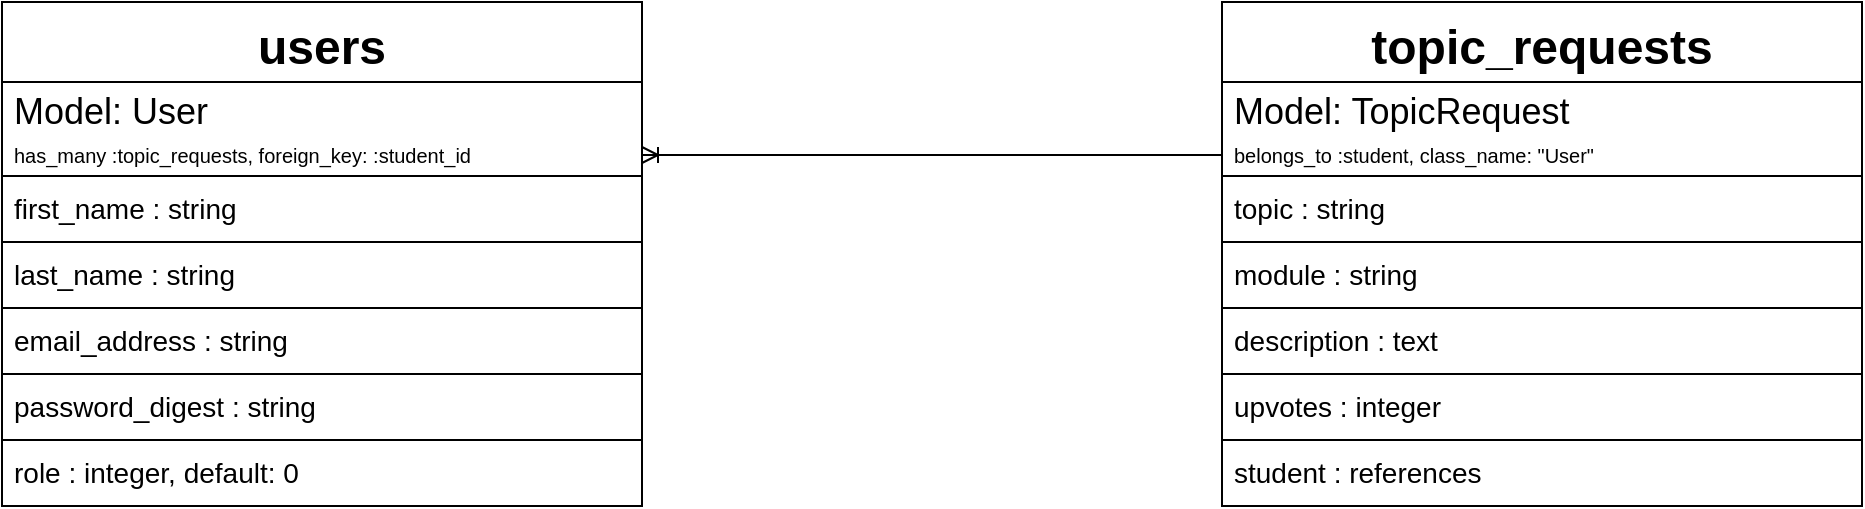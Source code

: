 <mxfile version="13.1.5" type="device"><diagram id="AArInQ81bC3QAe84OZv2" name="Page-1"><mxGraphModel dx="1136" dy="659" grid="1" gridSize="10" guides="1" tooltips="1" connect="1" arrows="1" fold="1" page="1" pageScale="1" pageWidth="1100" pageHeight="850" math="0" shadow="0"><root><mxCell id="0"/><mxCell id="1" parent="0"/><mxCell id="aEUz7mEoIh06vh007QDJ-75" value="" style="edgeStyle=entityRelationEdgeStyle;fontSize=12;html=1;endArrow=ERoneToMany;" parent="1" source="aEUz7mEoIh06vh007QDJ-55" target="aEUz7mEoIh06vh007QDJ-10" edge="1"><mxGeometry width="100" height="100" relative="1" as="geometry"><mxPoint x="400" y="260" as="sourcePoint"/><mxPoint x="500" y="160" as="targetPoint"/></mxGeometry></mxCell><mxCell id="aEUz7mEoIh06vh007QDJ-53" value="topic_requests" style="swimlane;fontStyle=1;align=center;verticalAlign=middle;childLayout=stackLayout;horizontal=1;startSize=40;horizontalStack=0;resizeParent=1;resizeParentMax=0;resizeLast=0;collapsible=1;marginBottom=0;fillColor=none;fontSize=24;" parent="1" vertex="1"><mxGeometry x="690" y="160" width="320" height="252" as="geometry"/></mxCell><mxCell id="aEUz7mEoIh06vh007QDJ-54" value="Model: TopicRequest" style="text;strokeColor=none;fillColor=none;spacingLeft=4;spacingRight=4;overflow=hidden;rotatable=0;points=[[0,0.5],[1,0.5]];portConstraint=eastwest;fontSize=18;fontStyle=0;verticalAlign=middle;" parent="aEUz7mEoIh06vh007QDJ-53" vertex="1"><mxGeometry y="40" width="320" height="26" as="geometry"/></mxCell><mxCell id="aEUz7mEoIh06vh007QDJ-55" value="belongs_to :student, class_name: &quot;User&quot;" style="text;strokeColor=none;fillColor=none;spacingLeft=4;spacingRight=4;overflow=hidden;rotatable=0;points=[[0,0.5],[1,0.5]];portConstraint=eastwest;fontSize=10;verticalAlign=middle;" parent="aEUz7mEoIh06vh007QDJ-53" vertex="1"><mxGeometry y="66" width="320" height="21" as="geometry"/></mxCell><mxCell id="aEUz7mEoIh06vh007QDJ-58" value="topic : string" style="text;strokeColor=#000000;fillColor=none;align=left;verticalAlign=middle;spacingLeft=4;spacingRight=4;overflow=hidden;rotatable=0;points=[[0,0.5],[1,0.5]];portConstraint=eastwest;fontSize=14;spacingBottom=2;" parent="aEUz7mEoIh06vh007QDJ-53" vertex="1"><mxGeometry y="87" width="320" height="33" as="geometry"/></mxCell><mxCell id="aEUz7mEoIh06vh007QDJ-59" value="module : string" style="text;strokeColor=#000000;fillColor=none;align=left;verticalAlign=middle;spacingLeft=4;spacingRight=4;overflow=hidden;rotatable=0;points=[[0,0.5],[1,0.5]];portConstraint=eastwest;fontSize=14;spacingBottom=2;" parent="aEUz7mEoIh06vh007QDJ-53" vertex="1"><mxGeometry y="120" width="320" height="33" as="geometry"/></mxCell><mxCell id="aEUz7mEoIh06vh007QDJ-60" value="description : text" style="text;strokeColor=#000000;fillColor=none;align=left;verticalAlign=middle;spacingLeft=4;spacingRight=4;overflow=hidden;rotatable=0;points=[[0,0.5],[1,0.5]];portConstraint=eastwest;fontSize=14;spacingBottom=2;fontStyle=0;fontColor=#000000;" parent="aEUz7mEoIh06vh007QDJ-53" vertex="1"><mxGeometry y="153" width="320" height="33" as="geometry"/></mxCell><mxCell id="aEUz7mEoIh06vh007QDJ-61" value="upvotes : integer" style="text;strokeColor=#000000;fillColor=none;align=left;verticalAlign=middle;spacingLeft=4;spacingRight=4;overflow=hidden;rotatable=0;points=[[0,0.5],[1,0.5]];portConstraint=eastwest;fontSize=14;spacingBottom=2;" parent="aEUz7mEoIh06vh007QDJ-53" vertex="1"><mxGeometry y="186" width="320" height="33" as="geometry"/></mxCell><mxCell id="aEUz7mEoIh06vh007QDJ-62" value="student : references" style="text;strokeColor=#000000;fillColor=none;align=left;verticalAlign=middle;spacingLeft=4;spacingRight=4;overflow=hidden;rotatable=0;points=[[0,0.5],[1,0.5]];portConstraint=eastwest;fontSize=14;spacingBottom=2;" parent="aEUz7mEoIh06vh007QDJ-53" vertex="1"><mxGeometry y="219" width="320" height="33" as="geometry"/></mxCell><mxCell id="aEUz7mEoIh06vh007QDJ-39" value="users" style="swimlane;fontStyle=1;align=center;verticalAlign=middle;childLayout=stackLayout;horizontal=1;startSize=40;horizontalStack=0;resizeParent=1;resizeParentMax=0;resizeLast=0;collapsible=1;marginBottom=0;fillColor=none;fontSize=24;" parent="1" vertex="1"><mxGeometry x="80" y="160" width="320" height="252" as="geometry"/></mxCell><mxCell id="aEUz7mEoIh06vh007QDJ-2" value="Model: User" style="text;strokeColor=none;fillColor=none;spacingLeft=4;spacingRight=4;overflow=hidden;rotatable=0;points=[[0,0.5],[1,0.5]];portConstraint=eastwest;fontSize=18;fontStyle=0;verticalAlign=middle;" parent="aEUz7mEoIh06vh007QDJ-39" vertex="1"><mxGeometry y="40" width="320" height="26" as="geometry"/></mxCell><mxCell id="aEUz7mEoIh06vh007QDJ-10" value="has_many :topic_requests, foreign_key: :student_id" style="text;strokeColor=none;fillColor=none;spacingLeft=4;spacingRight=4;overflow=hidden;rotatable=0;points=[[0,0.5],[1,0.5]];portConstraint=eastwest;fontSize=10;verticalAlign=middle;" parent="aEUz7mEoIh06vh007QDJ-39" vertex="1"><mxGeometry y="66" width="320" height="21" as="geometry"/></mxCell><mxCell id="aEUz7mEoIh06vh007QDJ-40" value="first_name : string" style="text;strokeColor=#000000;fillColor=none;align=left;verticalAlign=middle;spacingLeft=4;spacingRight=4;overflow=hidden;rotatable=0;points=[[0,0.5],[1,0.5]];portConstraint=eastwest;fontSize=14;spacingBottom=2;" parent="aEUz7mEoIh06vh007QDJ-39" vertex="1"><mxGeometry y="87" width="320" height="33" as="geometry"/></mxCell><mxCell id="aEUz7mEoIh06vh007QDJ-49" value="last_name : string" style="text;strokeColor=#000000;fillColor=none;align=left;verticalAlign=middle;spacingLeft=4;spacingRight=4;overflow=hidden;rotatable=0;points=[[0,0.5],[1,0.5]];portConstraint=eastwest;fontSize=14;spacingBottom=2;" parent="aEUz7mEoIh06vh007QDJ-39" vertex="1"><mxGeometry y="120" width="320" height="33" as="geometry"/></mxCell><mxCell id="aEUz7mEoIh06vh007QDJ-50" value="email_address : string" style="text;strokeColor=#000000;fillColor=none;align=left;verticalAlign=middle;spacingLeft=4;spacingRight=4;overflow=hidden;rotatable=0;points=[[0,0.5],[1,0.5]];portConstraint=eastwest;fontSize=14;spacingBottom=2;" parent="aEUz7mEoIh06vh007QDJ-39" vertex="1"><mxGeometry y="153" width="320" height="33" as="geometry"/></mxCell><mxCell id="aEUz7mEoIh06vh007QDJ-51" value="password_digest : string" style="text;strokeColor=#000000;fillColor=none;align=left;verticalAlign=middle;spacingLeft=4;spacingRight=4;overflow=hidden;rotatable=0;points=[[0,0.5],[1,0.5]];portConstraint=eastwest;fontSize=14;spacingBottom=2;" parent="aEUz7mEoIh06vh007QDJ-39" vertex="1"><mxGeometry y="186" width="320" height="33" as="geometry"/></mxCell><mxCell id="aEUz7mEoIh06vh007QDJ-52" value="role : integer, default: 0" style="text;strokeColor=#000000;fillColor=none;align=left;verticalAlign=middle;spacingLeft=4;spacingRight=4;overflow=hidden;rotatable=0;points=[[0,0.5],[1,0.5]];portConstraint=eastwest;fontSize=14;spacingBottom=2;" parent="aEUz7mEoIh06vh007QDJ-39" vertex="1"><mxGeometry y="219" width="320" height="33" as="geometry"/></mxCell></root></mxGraphModel></diagram></mxfile>